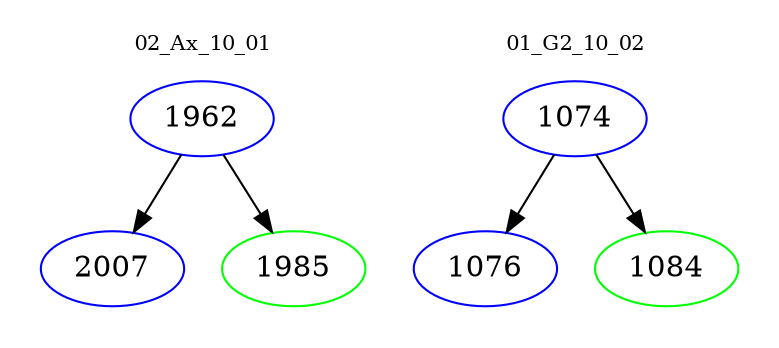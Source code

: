 digraph{
subgraph cluster_0 {
color = white
label = "02_Ax_10_01";
fontsize=10;
T0_1962 [label="1962", color="blue"]
T0_1962 -> T0_2007 [color="black"]
T0_2007 [label="2007", color="blue"]
T0_1962 -> T0_1985 [color="black"]
T0_1985 [label="1985", color="green"]
}
subgraph cluster_1 {
color = white
label = "01_G2_10_02";
fontsize=10;
T1_1074 [label="1074", color="blue"]
T1_1074 -> T1_1076 [color="black"]
T1_1076 [label="1076", color="blue"]
T1_1074 -> T1_1084 [color="black"]
T1_1084 [label="1084", color="green"]
}
}
